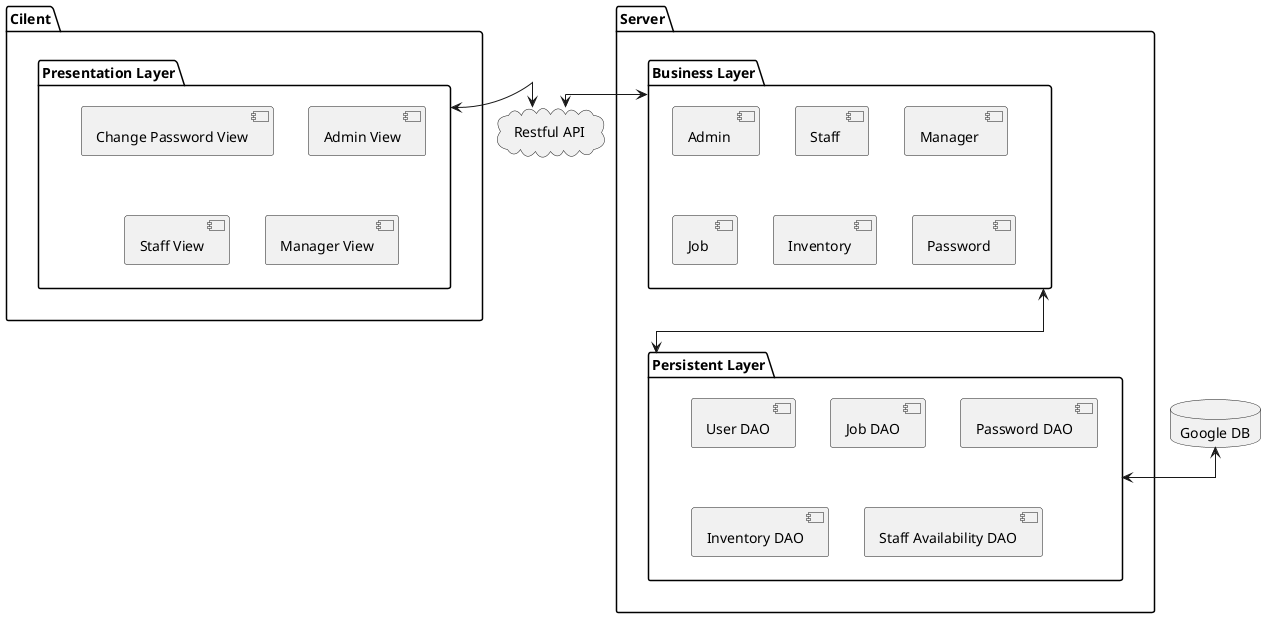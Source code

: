 @startuml
skinparam classAttributeIconSize 0
skinparam linetype ortho
top to bottom direction


'Declaring things
database "Google DB" as db

package "Cilent" as Cilent{
  package  "Presentation Layer"  as Presentation{
    [Change Password View] as PasswordView
    [Admin View] as AdminView
    [Staff View] as StaffView
    [Manager View] as ManagerView

  }
}

package "Server" as server{
  package  "Business Layer" as Business {
    [Admin ] as Admin
    [Staff ] as Staff
    [Manager ] as Manager
    [Job ] as Job
    [Inventory] as Inventory
    [Password] as Password

  }

  package "Persistent Layer" as Persistent {
    [User DAO] as UserDAO
    [Job DAO] as JobDAO
    [Password DAO] as PasswordDAO
    [Inventory DAO] as InventoryDAO
    [Staff Availability DAO] as StaffAvailabilityDAO

  }

}

cloud "Restful API" as RestfulAPI{
}


Presentation <-r-> RestfulAPI
RestfulAPI <-l->  Business
Business <--->  Persistent

Persistent <-> db


'Google -- OTP
'Password --( OTP

@enduml